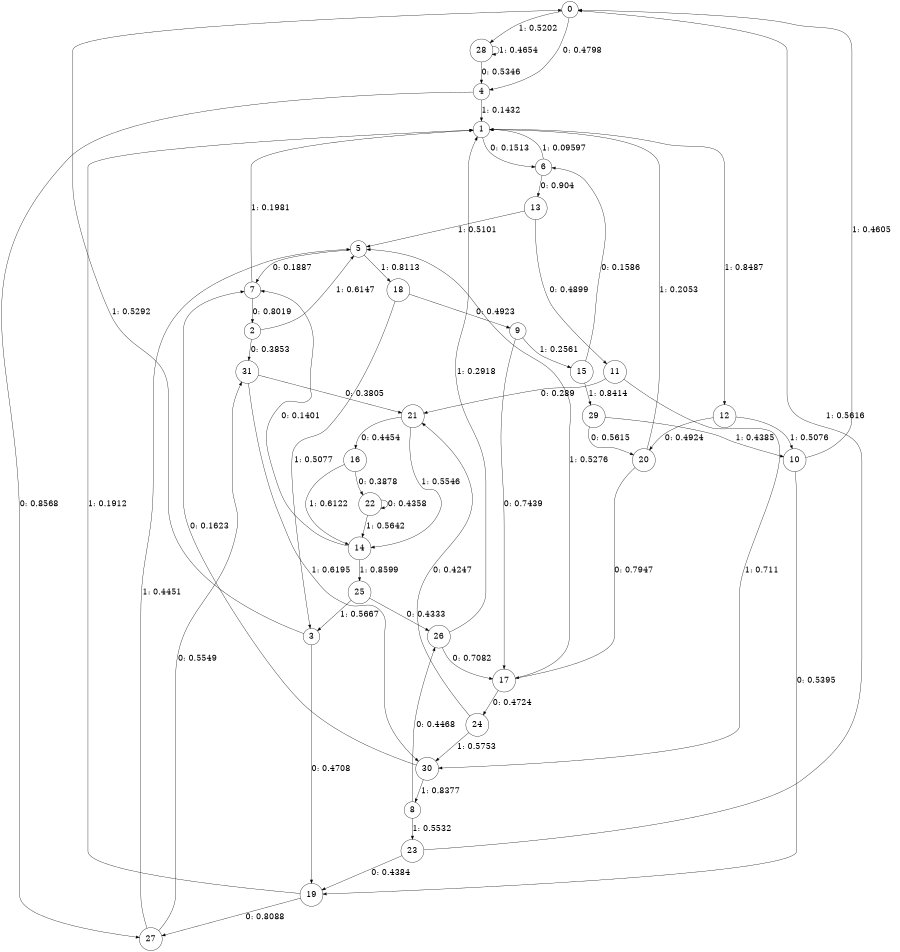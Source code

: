digraph "ch13randomL9" {
size = "6,8.5";
ratio = "fill";
node [shape = circle];
node [fontsize = 24];
edge [fontsize = 24];
0 -> 4 [label = "0: 0.4798   "];
0 -> 28 [label = "1: 0.5202   "];
1 -> 6 [label = "0: 0.1513   "];
1 -> 12 [label = "1: 0.8487   "];
2 -> 31 [label = "0: 0.3853   "];
2 -> 5 [label = "1: 0.6147   "];
3 -> 19 [label = "0: 0.4708   "];
3 -> 0 [label = "1: 0.5292   "];
4 -> 27 [label = "0: 0.8568   "];
4 -> 1 [label = "1: 0.1432   "];
5 -> 7 [label = "0: 0.1887   "];
5 -> 18 [label = "1: 0.8113   "];
6 -> 13 [label = "0: 0.904    "];
6 -> 1 [label = "1: 0.09597  "];
7 -> 2 [label = "0: 0.8019   "];
7 -> 1 [label = "1: 0.1981   "];
8 -> 26 [label = "0: 0.4468   "];
8 -> 23 [label = "1: 0.5532   "];
9 -> 17 [label = "0: 0.7439   "];
9 -> 15 [label = "1: 0.2561   "];
10 -> 19 [label = "0: 0.5395   "];
10 -> 0 [label = "1: 0.4605   "];
11 -> 21 [label = "0: 0.289    "];
11 -> 30 [label = "1: 0.711    "];
12 -> 20 [label = "0: 0.4924   "];
12 -> 10 [label = "1: 0.5076   "];
13 -> 11 [label = "0: 0.4899   "];
13 -> 5 [label = "1: 0.5101   "];
14 -> 7 [label = "0: 0.1401   "];
14 -> 25 [label = "1: 0.8599   "];
15 -> 6 [label = "0: 0.1586   "];
15 -> 29 [label = "1: 0.8414   "];
16 -> 22 [label = "0: 0.3878   "];
16 -> 14 [label = "1: 0.6122   "];
17 -> 24 [label = "0: 0.4724   "];
17 -> 5 [label = "1: 0.5276   "];
18 -> 9 [label = "0: 0.4923   "];
18 -> 3 [label = "1: 0.5077   "];
19 -> 27 [label = "0: 0.8088   "];
19 -> 1 [label = "1: 0.1912   "];
20 -> 17 [label = "0: 0.7947   "];
20 -> 1 [label = "1: 0.2053   "];
21 -> 16 [label = "0: 0.4454   "];
21 -> 14 [label = "1: 0.5546   "];
22 -> 22 [label = "0: 0.4358   "];
22 -> 14 [label = "1: 0.5642   "];
23 -> 19 [label = "0: 0.4384   "];
23 -> 0 [label = "1: 0.5616   "];
24 -> 21 [label = "0: 0.4247   "];
24 -> 30 [label = "1: 0.5753   "];
25 -> 26 [label = "0: 0.4333   "];
25 -> 3 [label = "1: 0.5667   "];
26 -> 17 [label = "0: 0.7082   "];
26 -> 1 [label = "1: 0.2918   "];
27 -> 31 [label = "0: 0.5549   "];
27 -> 5 [label = "1: 0.4451   "];
28 -> 4 [label = "0: 0.5346   "];
28 -> 28 [label = "1: 0.4654   "];
29 -> 20 [label = "0: 0.5615   "];
29 -> 10 [label = "1: 0.4385   "];
30 -> 7 [label = "0: 0.1623   "];
30 -> 8 [label = "1: 0.8377   "];
31 -> 21 [label = "0: 0.3805   "];
31 -> 30 [label = "1: 0.6195   "];
}